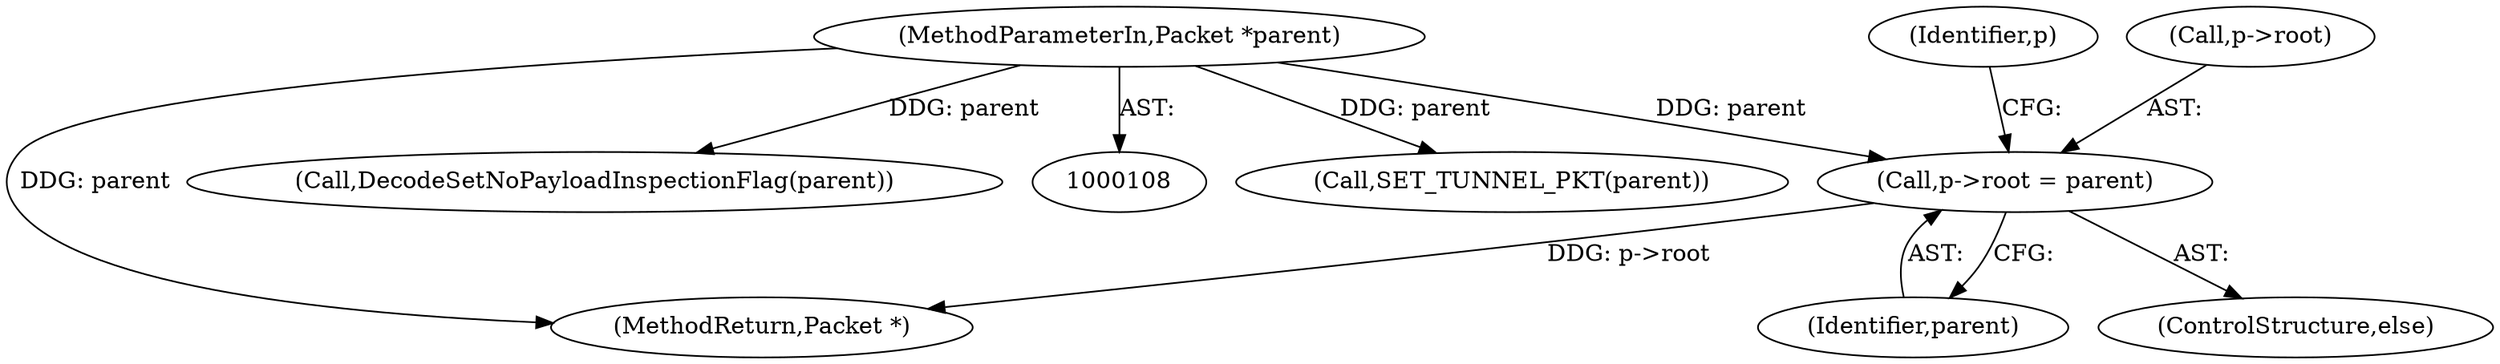 digraph "0_suricata_11f3659f64a4e42e90cb3c09fcef66894205aefe_2@pointer" {
"1000193" [label="(Call,p->root = parent)"];
"1000111" [label="(MethodParameterIn,Packet *parent)"];
"1000193" [label="(Call,p->root = parent)"];
"1000111" [label="(MethodParameterIn,Packet *parent)"];
"1000243" [label="(Call,SET_TUNNEL_PKT(parent))"];
"1000197" [label="(Identifier,parent)"];
"1000252" [label="(MethodReturn,Packet *)"];
"1000199" [label="(Identifier,p)"];
"1000247" [label="(Call,DecodeSetNoPayloadInspectionFlag(parent))"];
"1000192" [label="(ControlStructure,else)"];
"1000194" [label="(Call,p->root)"];
"1000193" -> "1000192"  [label="AST: "];
"1000193" -> "1000197"  [label="CFG: "];
"1000194" -> "1000193"  [label="AST: "];
"1000197" -> "1000193"  [label="AST: "];
"1000199" -> "1000193"  [label="CFG: "];
"1000193" -> "1000252"  [label="DDG: p->root"];
"1000111" -> "1000193"  [label="DDG: parent"];
"1000111" -> "1000108"  [label="AST: "];
"1000111" -> "1000252"  [label="DDG: parent"];
"1000111" -> "1000243"  [label="DDG: parent"];
"1000111" -> "1000247"  [label="DDG: parent"];
}
